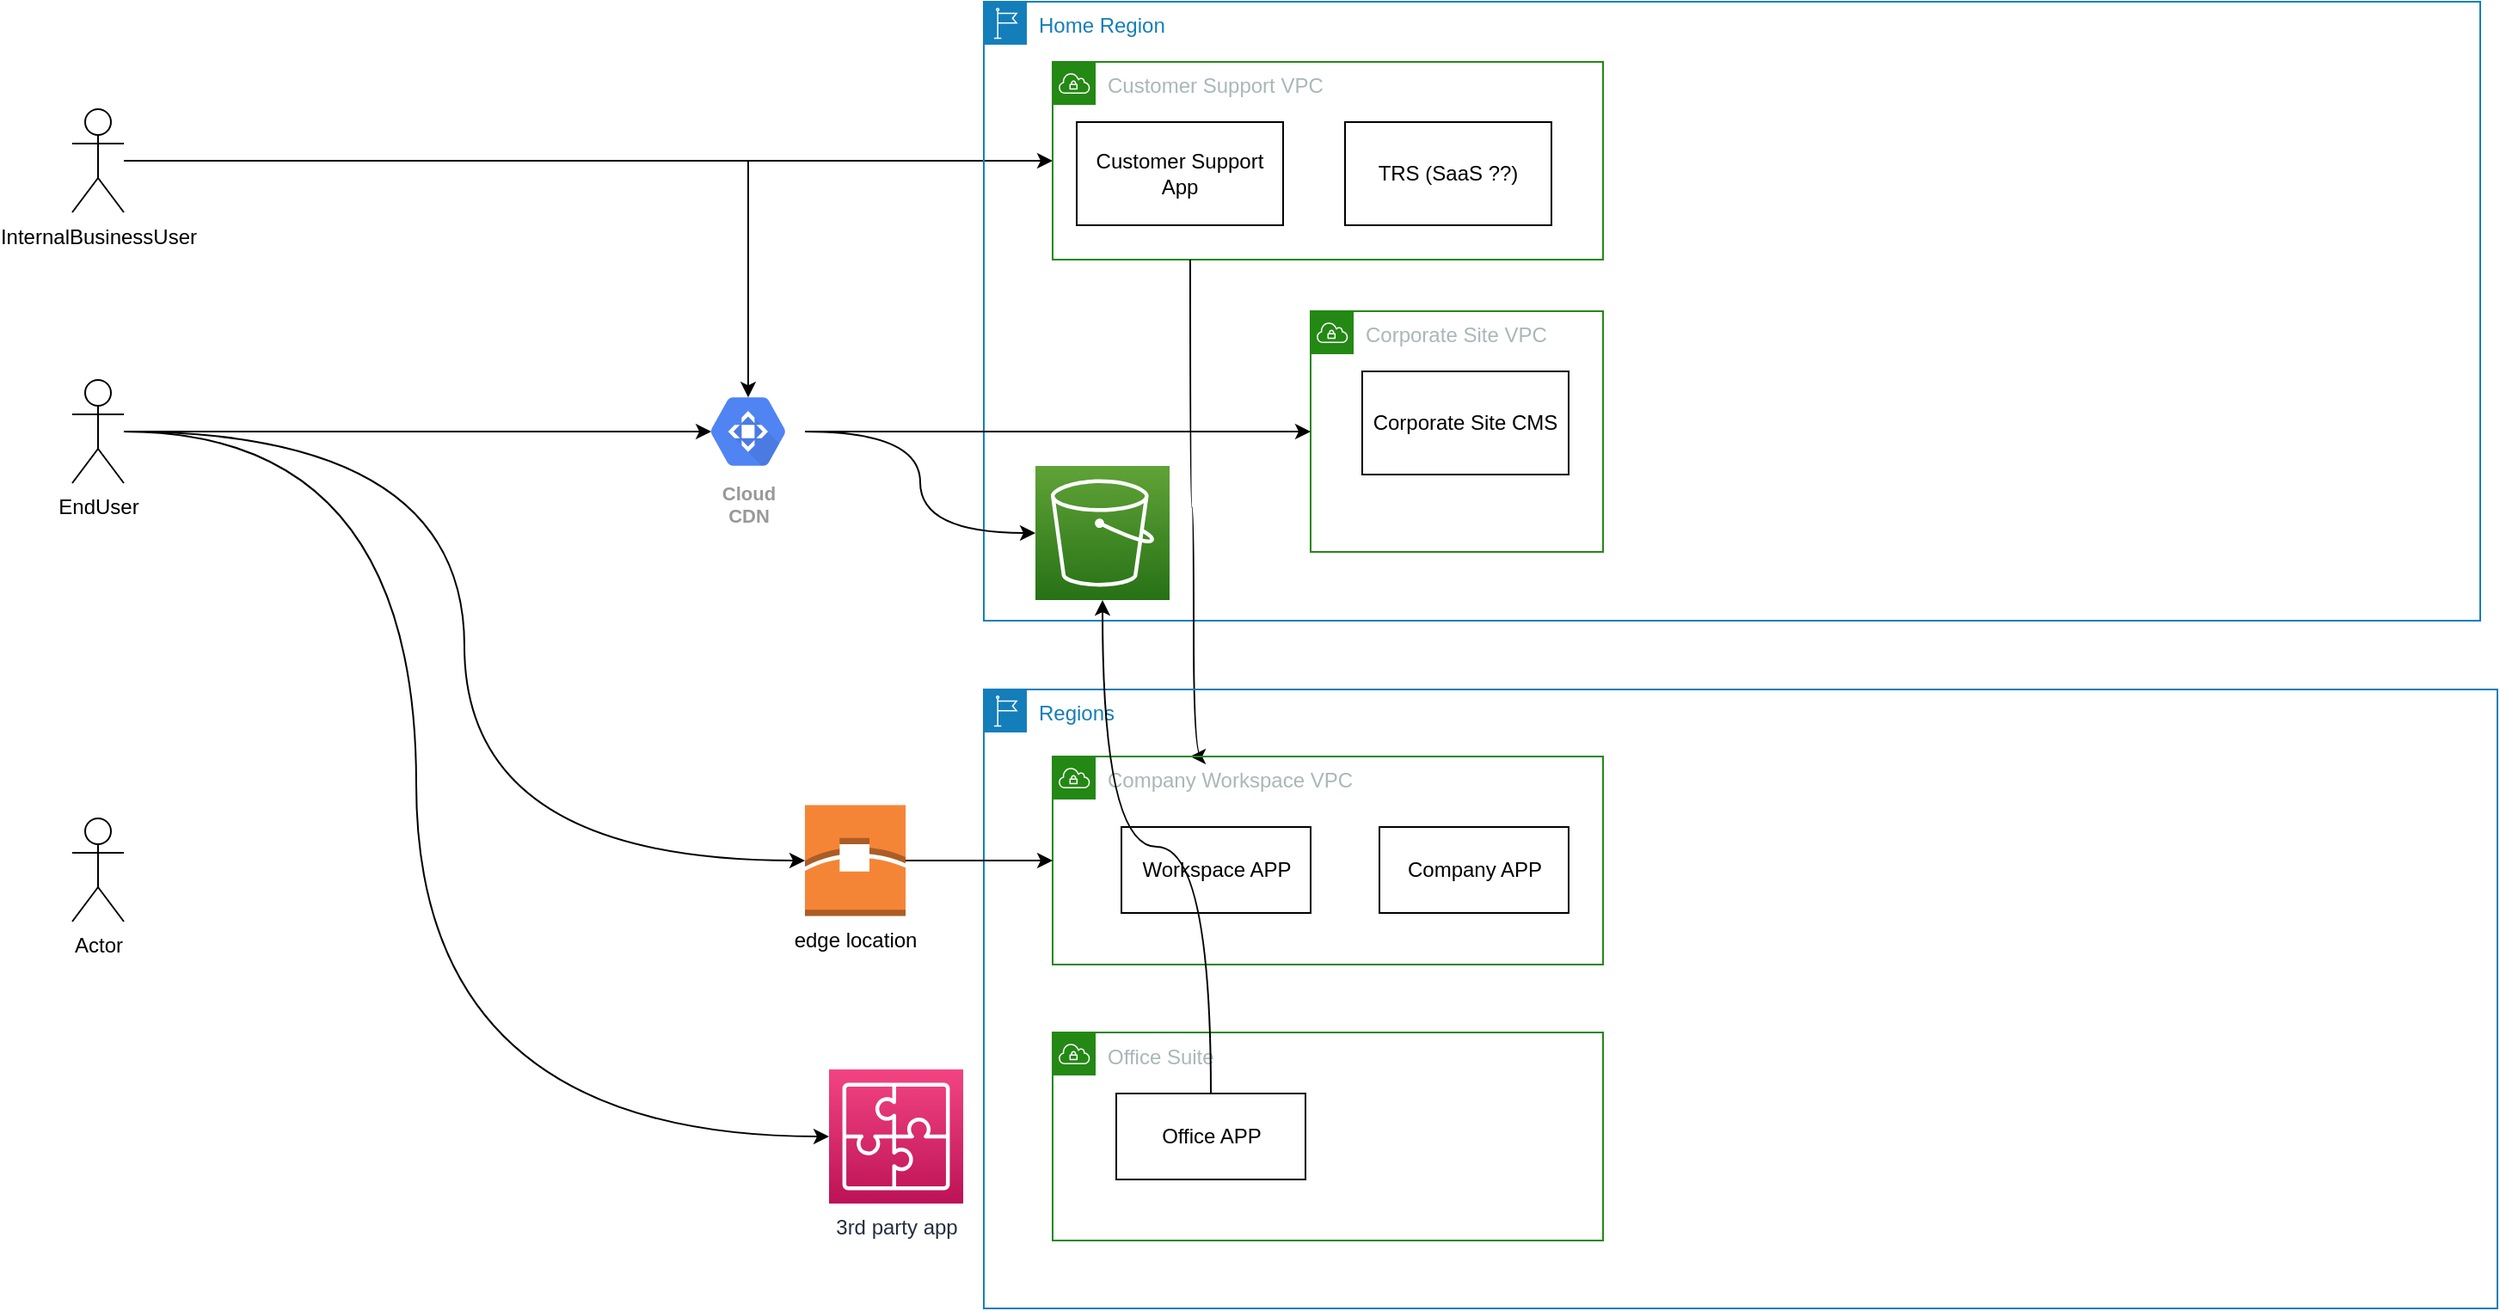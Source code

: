 <mxfile version="13.7.6" type="github">
  <diagram id="knqCaG2FTfxwOULkrjFr" name="Page-1">
    <mxGraphModel dx="1616" dy="896" grid="1" gridSize="10" guides="1" tooltips="1" connect="1" arrows="1" fold="1" page="1" pageScale="1" pageWidth="827" pageHeight="1169" math="0" shadow="0">
      <root>
        <mxCell id="0" />
        <mxCell id="1" parent="0" />
        <mxCell id="AejkcIZQlVe7cdFHiinB-18" style="edgeStyle=orthogonalEdgeStyle;rounded=0;orthogonalLoop=1;jettySize=auto;html=1;entryX=0.5;entryY=0.16;entryDx=0;entryDy=0;entryPerimeter=0;" edge="1" parent="1" source="AejkcIZQlVe7cdFHiinB-1" target="AejkcIZQlVe7cdFHiinB-16">
          <mxGeometry relative="1" as="geometry">
            <Array as="points">
              <mxPoint x="503" y="173" />
            </Array>
          </mxGeometry>
        </mxCell>
        <mxCell id="AejkcIZQlVe7cdFHiinB-21" style="edgeStyle=orthogonalEdgeStyle;rounded=0;orthogonalLoop=1;jettySize=auto;html=1;" edge="1" parent="1" source="AejkcIZQlVe7cdFHiinB-1" target="AejkcIZQlVe7cdFHiinB-8">
          <mxGeometry relative="1" as="geometry" />
        </mxCell>
        <mxCell id="AejkcIZQlVe7cdFHiinB-1" value="InternalBusinessUser" style="shape=umlActor;verticalLabelPosition=bottom;verticalAlign=top;html=1;" vertex="1" parent="1">
          <mxGeometry x="110" y="142.5" width="30" height="60" as="geometry" />
        </mxCell>
        <mxCell id="AejkcIZQlVe7cdFHiinB-20" style="edgeStyle=orthogonalEdgeStyle;rounded=0;orthogonalLoop=1;jettySize=auto;html=1;entryX=0.175;entryY=0.5;entryDx=0;entryDy=0;entryPerimeter=0;" edge="1" parent="1" source="AejkcIZQlVe7cdFHiinB-3" target="AejkcIZQlVe7cdFHiinB-16">
          <mxGeometry relative="1" as="geometry" />
        </mxCell>
        <mxCell id="AejkcIZQlVe7cdFHiinB-36" style="edgeStyle=orthogonalEdgeStyle;curved=1;orthogonalLoop=1;jettySize=auto;html=1;entryX=0;entryY=0.5;entryDx=0;entryDy=0;entryPerimeter=0;" edge="1" parent="1" source="AejkcIZQlVe7cdFHiinB-3" target="AejkcIZQlVe7cdFHiinB-34">
          <mxGeometry relative="1" as="geometry" />
        </mxCell>
        <mxCell id="AejkcIZQlVe7cdFHiinB-41" style="edgeStyle=orthogonalEdgeStyle;curved=1;orthogonalLoop=1;jettySize=auto;html=1;" edge="1" parent="1" source="AejkcIZQlVe7cdFHiinB-3" target="AejkcIZQlVe7cdFHiinB-40">
          <mxGeometry relative="1" as="geometry">
            <mxPoint x="530" y="910" as="targetPoint" />
            <Array as="points">
              <mxPoint x="310" y="330" />
              <mxPoint x="310" y="740" />
            </Array>
          </mxGeometry>
        </mxCell>
        <mxCell id="AejkcIZQlVe7cdFHiinB-3" value="EndUser" style="shape=umlActor;verticalLabelPosition=bottom;verticalAlign=top;html=1;" vertex="1" parent="1">
          <mxGeometry x="110" y="300" width="30" height="60" as="geometry" />
        </mxCell>
        <mxCell id="AejkcIZQlVe7cdFHiinB-4" value="Actor" style="shape=umlActor;verticalLabelPosition=bottom;verticalAlign=top;html=1;" vertex="1" parent="1">
          <mxGeometry x="110" y="555" width="30" height="60" as="geometry" />
        </mxCell>
        <mxCell id="AejkcIZQlVe7cdFHiinB-7" value="Home Region" style="points=[[0,0],[0.25,0],[0.5,0],[0.75,0],[1,0],[1,0.25],[1,0.5],[1,0.75],[1,1],[0.75,1],[0.5,1],[0.25,1],[0,1],[0,0.75],[0,0.5],[0,0.25]];outlineConnect=0;gradientColor=none;html=1;whiteSpace=wrap;fontSize=12;fontStyle=0;shape=mxgraph.aws4.group;grIcon=mxgraph.aws4.group_region;strokeColor=#147EBA;fillColor=none;verticalAlign=top;align=left;spacingLeft=30;fontColor=#147EBA;dashed=0;" vertex="1" parent="1">
          <mxGeometry x="640" y="80" width="870" height="360" as="geometry" />
        </mxCell>
        <mxCell id="AejkcIZQlVe7cdFHiinB-8" value="Customer Support VPC" style="points=[[0,0],[0.25,0],[0.5,0],[0.75,0],[1,0],[1,0.25],[1,0.5],[1,0.75],[1,1],[0.75,1],[0.5,1],[0.25,1],[0,1],[0,0.75],[0,0.5],[0,0.25]];outlineConnect=0;gradientColor=none;html=1;whiteSpace=wrap;fontSize=12;fontStyle=0;shape=mxgraph.aws4.group;grIcon=mxgraph.aws4.group_vpc;strokeColor=#248814;fillColor=none;verticalAlign=top;align=left;spacingLeft=30;fontColor=#AAB7B8;dashed=0;" vertex="1" parent="1">
          <mxGeometry x="680" y="115" width="320" height="115" as="geometry" />
        </mxCell>
        <mxCell id="AejkcIZQlVe7cdFHiinB-42" style="edgeStyle=orthogonalEdgeStyle;curved=1;orthogonalLoop=1;jettySize=auto;html=1;exitX=0.25;exitY=1;exitDx=0;exitDy=0;entryX=0.25;entryY=0;entryDx=0;entryDy=0;" edge="1" parent="1" source="AejkcIZQlVe7cdFHiinB-8" target="AejkcIZQlVe7cdFHiinB-23">
          <mxGeometry relative="1" as="geometry">
            <Array as="points">
              <mxPoint x="760" y="374" />
              <mxPoint x="762" y="374" />
            </Array>
          </mxGeometry>
        </mxCell>
        <mxCell id="AejkcIZQlVe7cdFHiinB-10" value="Customer Support App" style="rounded=0;whiteSpace=wrap;html=1;" vertex="1" parent="1">
          <mxGeometry x="694" y="150" width="120" height="60" as="geometry" />
        </mxCell>
        <mxCell id="AejkcIZQlVe7cdFHiinB-12" value="TRS (SaaS ??)" style="rounded=0;whiteSpace=wrap;html=1;" vertex="1" parent="1">
          <mxGeometry x="850" y="150" width="120" height="60" as="geometry" />
        </mxCell>
        <mxCell id="AejkcIZQlVe7cdFHiinB-13" value="Corporate Site VPC" style="points=[[0,0],[0.25,0],[0.5,0],[0.75,0],[1,0],[1,0.25],[1,0.5],[1,0.75],[1,1],[0.75,1],[0.5,1],[0.25,1],[0,1],[0,0.75],[0,0.5],[0,0.25]];outlineConnect=0;gradientColor=none;html=1;whiteSpace=wrap;fontSize=12;fontStyle=0;shape=mxgraph.aws4.group;grIcon=mxgraph.aws4.group_vpc;strokeColor=#248814;fillColor=none;verticalAlign=top;align=left;spacingLeft=30;fontColor=#AAB7B8;dashed=0;" vertex="1" parent="1">
          <mxGeometry x="830" y="260" width="170" height="140" as="geometry" />
        </mxCell>
        <mxCell id="AejkcIZQlVe7cdFHiinB-14" value="Corporate Site CMS" style="rounded=0;whiteSpace=wrap;html=1;" vertex="1" parent="1">
          <mxGeometry x="860" y="295" width="120" height="60" as="geometry" />
        </mxCell>
        <mxCell id="AejkcIZQlVe7cdFHiinB-17" style="edgeStyle=orthogonalEdgeStyle;rounded=0;orthogonalLoop=1;jettySize=auto;html=1;" edge="1" parent="1" source="AejkcIZQlVe7cdFHiinB-16" target="AejkcIZQlVe7cdFHiinB-13">
          <mxGeometry relative="1" as="geometry" />
        </mxCell>
        <mxCell id="AejkcIZQlVe7cdFHiinB-49" style="edgeStyle=orthogonalEdgeStyle;curved=1;orthogonalLoop=1;jettySize=auto;html=1;" edge="1" parent="1" source="AejkcIZQlVe7cdFHiinB-16" target="AejkcIZQlVe7cdFHiinB-45">
          <mxGeometry relative="1" as="geometry" />
        </mxCell>
        <mxCell id="AejkcIZQlVe7cdFHiinB-16" value="Cloud&#xa;CDN" style="html=1;fillColor=#5184F3;strokeColor=none;verticalAlign=top;labelPosition=center;verticalLabelPosition=bottom;align=center;spacingTop=-6;fontSize=11;fontStyle=1;fontColor=#999999;shape=mxgraph.gcp2.hexIcon;prIcon=cloud_cdn" vertex="1" parent="1">
          <mxGeometry x="470" y="300.75" width="66" height="58.5" as="geometry" />
        </mxCell>
        <mxCell id="AejkcIZQlVe7cdFHiinB-22" value="Regions" style="points=[[0,0],[0.25,0],[0.5,0],[0.75,0],[1,0],[1,0.25],[1,0.5],[1,0.75],[1,1],[0.75,1],[0.5,1],[0.25,1],[0,1],[0,0.75],[0,0.5],[0,0.25]];outlineConnect=0;gradientColor=none;html=1;whiteSpace=wrap;fontSize=12;fontStyle=0;shape=mxgraph.aws4.group;grIcon=mxgraph.aws4.group_region;strokeColor=#147EBA;fillColor=none;verticalAlign=top;align=left;spacingLeft=30;fontColor=#147EBA;dashed=0;" vertex="1" parent="1">
          <mxGeometry x="640" y="480" width="880" height="360" as="geometry" />
        </mxCell>
        <mxCell id="AejkcIZQlVe7cdFHiinB-23" value="Company Workspace VPC" style="points=[[0,0],[0.25,0],[0.5,0],[0.75,0],[1,0],[1,0.25],[1,0.5],[1,0.75],[1,1],[0.75,1],[0.5,1],[0.25,1],[0,1],[0,0.75],[0,0.5],[0,0.25]];outlineConnect=0;gradientColor=none;html=1;whiteSpace=wrap;fontSize=12;fontStyle=0;shape=mxgraph.aws4.group;grIcon=mxgraph.aws4.group_vpc;strokeColor=#248814;fillColor=none;verticalAlign=top;align=left;spacingLeft=30;fontColor=#AAB7B8;dashed=0;" vertex="1" parent="1">
          <mxGeometry x="680" y="519" width="320" height="121" as="geometry" />
        </mxCell>
        <mxCell id="AejkcIZQlVe7cdFHiinB-24" value="Workspace APP" style="html=1;" vertex="1" parent="1">
          <mxGeometry x="720" y="560" width="110" height="50" as="geometry" />
        </mxCell>
        <mxCell id="AejkcIZQlVe7cdFHiinB-25" value="Company APP" style="html=1;" vertex="1" parent="1">
          <mxGeometry x="870" y="560" width="110" height="50" as="geometry" />
        </mxCell>
        <mxCell id="AejkcIZQlVe7cdFHiinB-28" value="Office Suite" style="points=[[0,0],[0.25,0],[0.5,0],[0.75,0],[1,0],[1,0.25],[1,0.5],[1,0.75],[1,1],[0.75,1],[0.5,1],[0.25,1],[0,1],[0,0.75],[0,0.5],[0,0.25]];outlineConnect=0;gradientColor=none;html=1;whiteSpace=wrap;fontSize=12;fontStyle=0;shape=mxgraph.aws4.group;grIcon=mxgraph.aws4.group_vpc;strokeColor=#248814;fillColor=none;verticalAlign=top;align=left;spacingLeft=30;fontColor=#AAB7B8;dashed=0;" vertex="1" parent="1">
          <mxGeometry x="680" y="679.5" width="320" height="121" as="geometry" />
        </mxCell>
        <mxCell id="AejkcIZQlVe7cdFHiinB-46" style="edgeStyle=orthogonalEdgeStyle;curved=1;orthogonalLoop=1;jettySize=auto;html=1;exitX=0.5;exitY=0;exitDx=0;exitDy=0;" edge="1" parent="1" source="AejkcIZQlVe7cdFHiinB-29" target="AejkcIZQlVe7cdFHiinB-45">
          <mxGeometry relative="1" as="geometry" />
        </mxCell>
        <mxCell id="AejkcIZQlVe7cdFHiinB-29" value="Office APP" style="html=1;" vertex="1" parent="1">
          <mxGeometry x="717" y="715" width="110" height="50" as="geometry" />
        </mxCell>
        <mxCell id="AejkcIZQlVe7cdFHiinB-39" style="edgeStyle=orthogonalEdgeStyle;curved=1;orthogonalLoop=1;jettySize=auto;html=1;entryX=0;entryY=0.5;entryDx=0;entryDy=0;" edge="1" parent="1" source="AejkcIZQlVe7cdFHiinB-34" target="AejkcIZQlVe7cdFHiinB-23">
          <mxGeometry relative="1" as="geometry" />
        </mxCell>
        <mxCell id="AejkcIZQlVe7cdFHiinB-34" value="edge location" style="outlineConnect=0;dashed=0;verticalLabelPosition=bottom;verticalAlign=top;align=center;html=1;shape=mxgraph.aws3.edge_location;fillColor=#F58536;gradientColor=none;" vertex="1" parent="1">
          <mxGeometry x="536" y="547.25" width="58.5" height="64.5" as="geometry" />
        </mxCell>
        <mxCell id="AejkcIZQlVe7cdFHiinB-40" value="3rd party app" style="outlineConnect=0;fontColor=#232F3E;gradientColor=#F34482;gradientDirection=north;fillColor=#BC1356;strokeColor=#ffffff;dashed=0;verticalLabelPosition=bottom;verticalAlign=top;align=center;html=1;fontSize=12;fontStyle=0;aspect=fixed;shape=mxgraph.aws4.resourceIcon;resIcon=mxgraph.aws4.application_integration;" vertex="1" parent="1">
          <mxGeometry x="550" y="701" width="78" height="78" as="geometry" />
        </mxCell>
        <mxCell id="AejkcIZQlVe7cdFHiinB-45" value="" style="outlineConnect=0;fontColor=#232F3E;gradientColor=#60A337;gradientDirection=north;fillColor=#277116;strokeColor=#ffffff;dashed=0;verticalLabelPosition=bottom;verticalAlign=top;align=center;html=1;fontSize=12;fontStyle=0;aspect=fixed;shape=mxgraph.aws4.resourceIcon;resIcon=mxgraph.aws4.s3;" vertex="1" parent="1">
          <mxGeometry x="670" y="350" width="78" height="78" as="geometry" />
        </mxCell>
      </root>
    </mxGraphModel>
  </diagram>
</mxfile>
